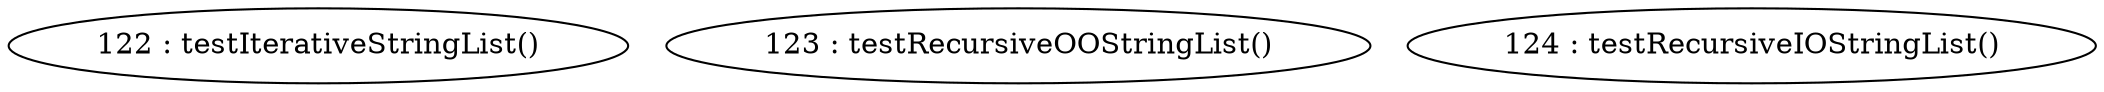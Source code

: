 digraph G {
"122 : testIterativeStringList()"
"123 : testRecursiveOOStringList()"
"124 : testRecursiveIOStringList()"
}